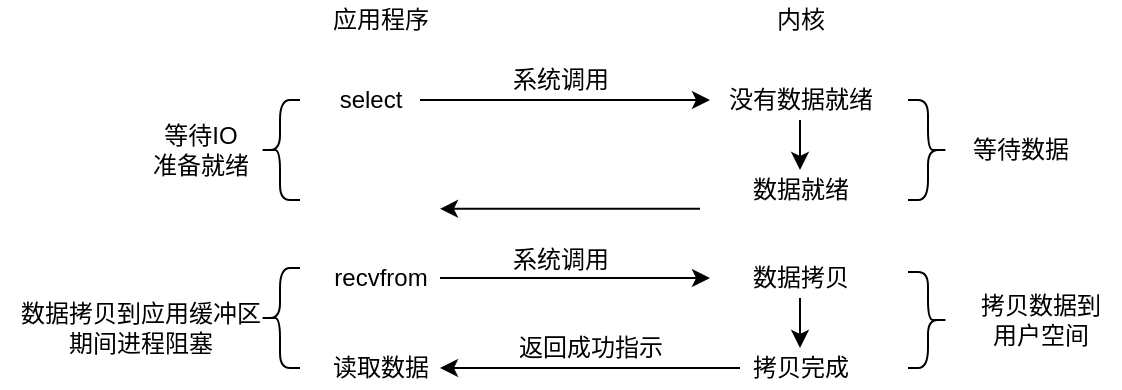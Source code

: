 <mxfile version="14.1.5" type="device"><diagram id="7JqhIfJGkgIkduY4dg1-" name="第 1 页"><mxGraphModel dx="581" dy="559" grid="1" gridSize="10" guides="1" tooltips="1" connect="1" arrows="1" fold="1" page="1" pageScale="1" pageWidth="827" pageHeight="1169" math="0" shadow="0"><root><mxCell id="0"/><mxCell id="1" parent="0"/><mxCell id="bcS-eWJCwvyhSF3zMbxG-1" value="应用程序&lt;br&gt;" style="text;html=1;align=center;verticalAlign=middle;resizable=0;points=[];autosize=1;" parent="1" vertex="1"><mxGeometry x="180" y="200" width="60" height="20" as="geometry"/></mxCell><mxCell id="bcS-eWJCwvyhSF3zMbxG-4" value="" style="edgeStyle=orthogonalEdgeStyle;rounded=0;orthogonalLoop=1;jettySize=auto;html=1;" parent="1" source="bcS-eWJCwvyhSF3zMbxG-2" target="bcS-eWJCwvyhSF3zMbxG-3" edge="1"><mxGeometry relative="1" as="geometry"/></mxCell><mxCell id="bcS-eWJCwvyhSF3zMbxG-2" value="select" style="text;html=1;align=center;verticalAlign=middle;resizable=0;points=[];autosize=1;" parent="1" vertex="1"><mxGeometry x="180" y="240" width="50" height="20" as="geometry"/></mxCell><mxCell id="zoxMd6KCPZpp-MO1HIXq-3" value="" style="edgeStyle=orthogonalEdgeStyle;rounded=0;orthogonalLoop=1;jettySize=auto;html=1;" edge="1" parent="1" source="bcS-eWJCwvyhSF3zMbxG-3" target="bcS-eWJCwvyhSF3zMbxG-5"><mxGeometry relative="1" as="geometry"/></mxCell><mxCell id="bcS-eWJCwvyhSF3zMbxG-3" value="没有数据就绪" style="text;html=1;align=center;verticalAlign=middle;resizable=0;points=[];autosize=1;" parent="1" vertex="1"><mxGeometry x="375" y="240" width="90" height="20" as="geometry"/></mxCell><mxCell id="bcS-eWJCwvyhSF3zMbxG-5" value="数据就绪" style="text;html=1;align=center;verticalAlign=middle;resizable=0;points=[];autosize=1;" parent="1" vertex="1"><mxGeometry x="390" y="285" width="60" height="20" as="geometry"/></mxCell><mxCell id="bcS-eWJCwvyhSF3zMbxG-9" value="" style="edgeStyle=orthogonalEdgeStyle;rounded=0;orthogonalLoop=1;jettySize=auto;html=1;" parent="1" source="bcS-eWJCwvyhSF3zMbxG-7" target="bcS-eWJCwvyhSF3zMbxG-8" edge="1"><mxGeometry relative="1" as="geometry"/></mxCell><mxCell id="bcS-eWJCwvyhSF3zMbxG-7" value="数据拷贝" style="text;html=1;align=center;verticalAlign=middle;resizable=0;points=[];autosize=1;" parent="1" vertex="1"><mxGeometry x="390" y="329" width="60" height="20" as="geometry"/></mxCell><mxCell id="bcS-eWJCwvyhSF3zMbxG-11" value="" style="edgeStyle=orthogonalEdgeStyle;rounded=0;orthogonalLoop=1;jettySize=auto;html=1;" parent="1" source="bcS-eWJCwvyhSF3zMbxG-8" target="bcS-eWJCwvyhSF3zMbxG-10" edge="1"><mxGeometry relative="1" as="geometry"/></mxCell><mxCell id="bcS-eWJCwvyhSF3zMbxG-8" value="拷贝完成" style="text;html=1;align=center;verticalAlign=middle;resizable=0;points=[];autosize=1;" parent="1" vertex="1"><mxGeometry x="390" y="374" width="60" height="20" as="geometry"/></mxCell><mxCell id="bcS-eWJCwvyhSF3zMbxG-10" value="读取数据" style="text;html=1;align=center;verticalAlign=middle;resizable=0;points=[];autosize=1;" parent="1" vertex="1"><mxGeometry x="180" y="374" width="60" height="20" as="geometry"/></mxCell><mxCell id="bcS-eWJCwvyhSF3zMbxG-12" value="" style="shape=curlyBracket;whiteSpace=wrap;html=1;rounded=1;" parent="1" vertex="1"><mxGeometry x="150" y="250" width="20" height="50" as="geometry"/></mxCell><mxCell id="bcS-eWJCwvyhSF3zMbxG-13" value="" style="shape=curlyBracket;whiteSpace=wrap;html=1;rounded=1;rotation=-180;" parent="1" vertex="1"><mxGeometry x="474" y="250" width="20" height="50" as="geometry"/></mxCell><mxCell id="bcS-eWJCwvyhSF3zMbxG-14" value="" style="shape=curlyBracket;whiteSpace=wrap;html=1;rounded=1;rotation=-180;" parent="1" vertex="1"><mxGeometry x="474" y="336" width="20" height="48" as="geometry"/></mxCell><mxCell id="bcS-eWJCwvyhSF3zMbxG-15" value="等待数据" style="text;html=1;align=center;verticalAlign=middle;resizable=0;points=[];autosize=1;" parent="1" vertex="1"><mxGeometry x="500" y="265" width="60" height="20" as="geometry"/></mxCell><mxCell id="bcS-eWJCwvyhSF3zMbxG-16" value="拷贝数据到&lt;br&gt;用户空间" style="text;html=1;align=center;verticalAlign=middle;resizable=0;points=[];autosize=1;" parent="1" vertex="1"><mxGeometry x="500" y="345" width="80" height="30" as="geometry"/></mxCell><mxCell id="bcS-eWJCwvyhSF3zMbxG-17" value="系统调用" style="text;html=1;align=center;verticalAlign=middle;resizable=0;points=[];autosize=1;" parent="1" vertex="1"><mxGeometry x="270" y="230" width="60" height="20" as="geometry"/></mxCell><mxCell id="bcS-eWJCwvyhSF3zMbxG-18" value="返回成功指示" style="text;html=1;align=center;verticalAlign=middle;resizable=0;points=[];autosize=1;" parent="1" vertex="1"><mxGeometry x="270" y="364" width="90" height="20" as="geometry"/></mxCell><mxCell id="bcS-eWJCwvyhSF3zMbxG-19" value="内核" style="text;html=1;align=center;verticalAlign=middle;resizable=0;points=[];autosize=1;" parent="1" vertex="1"><mxGeometry x="400" y="200" width="40" height="20" as="geometry"/></mxCell><mxCell id="bcS-eWJCwvyhSF3zMbxG-20" value="数据拷贝到应用缓冲区&lt;br&gt;期间进程阻塞" style="text;html=1;align=center;verticalAlign=middle;resizable=0;points=[];autosize=1;" parent="1" vertex="1"><mxGeometry x="20" y="349" width="140" height="30" as="geometry"/></mxCell><mxCell id="SeTZgjgZs3JU4rDHdnHW-11" value="" style="edgeStyle=orthogonalEdgeStyle;rounded=0;orthogonalLoop=1;jettySize=auto;html=1;" parent="1" edge="1"><mxGeometry relative="1" as="geometry"><mxPoint x="370" y="304.43" as="sourcePoint"/><mxPoint x="240" y="304.43" as="targetPoint"/></mxGeometry></mxCell><mxCell id="SeTZgjgZs3JU4rDHdnHW-15" value="" style="edgeStyle=orthogonalEdgeStyle;rounded=0;orthogonalLoop=1;jettySize=auto;html=1;" parent="1" edge="1"><mxGeometry relative="1" as="geometry"><mxPoint x="240" y="339" as="sourcePoint"/><mxPoint x="375" y="339" as="targetPoint"/></mxGeometry></mxCell><mxCell id="SeTZgjgZs3JU4rDHdnHW-16" value="系统调用" style="text;html=1;align=center;verticalAlign=middle;resizable=0;points=[];autosize=1;" parent="1" vertex="1"><mxGeometry x="270" y="320" width="60" height="20" as="geometry"/></mxCell><mxCell id="zoxMd6KCPZpp-MO1HIXq-1" value="" style="shape=curlyBracket;whiteSpace=wrap;html=1;rounded=1;" vertex="1" parent="1"><mxGeometry x="150" y="334" width="20" height="50" as="geometry"/></mxCell><mxCell id="zoxMd6KCPZpp-MO1HIXq-5" value="等待IO&lt;br&gt;准备就绪" style="text;html=1;align=center;verticalAlign=middle;resizable=0;points=[];autosize=1;" vertex="1" parent="1"><mxGeometry x="90" y="260" width="60" height="30" as="geometry"/></mxCell><mxCell id="zoxMd6KCPZpp-MO1HIXq-6" value="recvfrom" style="text;html=1;align=center;verticalAlign=middle;resizable=0;points=[];autosize=1;" vertex="1" parent="1"><mxGeometry x="180" y="329" width="60" height="20" as="geometry"/></mxCell></root></mxGraphModel></diagram></mxfile>